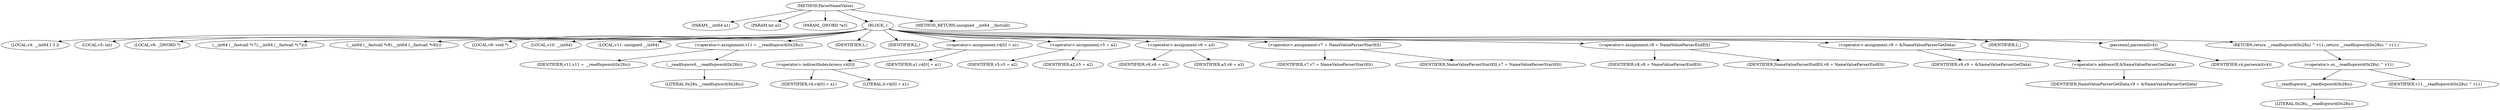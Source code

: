 digraph ParseNameValue {  
"1000109" [label = "(METHOD,ParseNameValue)" ]
"1000110" [label = "(PARAM,__int64 a1)" ]
"1000111" [label = "(PARAM,int a2)" ]
"1000112" [label = "(PARAM,_QWORD *a3)" ]
"1000113" [label = "(BLOCK,,)" ]
"1000114" [label = "(LOCAL,v4: __int64 [ 3 ])" ]
"1000115" [label = "(LOCAL,v5: int)" ]
"1000116" [label = "(LOCAL,v6: _QWORD *)" ]
"1000117" [label = "(__int64 (__fastcall *v7),__int64 (__fastcall *v7)())" ]
"1000118" [label = "(__int64 (__fastcall *v8),__int64 (__fastcall *v8)())" ]
"1000119" [label = "(LOCAL,v9: void *)" ]
"1000120" [label = "(LOCAL,v10: __int64)" ]
"1000121" [label = "(LOCAL,v11: unsigned __int64)" ]
"1000122" [label = "(<operator>.assignment,v11 = __readfsqword(0x28u))" ]
"1000123" [label = "(IDENTIFIER,v11,v11 = __readfsqword(0x28u))" ]
"1000124" [label = "(__readfsqword,__readfsqword(0x28u))" ]
"1000125" [label = "(LITERAL,0x28u,__readfsqword(0x28u))" ]
"1000126" [label = "(IDENTIFIER,L,)" ]
"1000127" [label = "(IDENTIFIER,L,)" ]
"1000128" [label = "(<operator>.assignment,v4[0] = a1)" ]
"1000129" [label = "(<operator>.indirectIndexAccess,v4[0])" ]
"1000130" [label = "(IDENTIFIER,v4,v4[0] = a1)" ]
"1000131" [label = "(LITERAL,0,v4[0] = a1)" ]
"1000132" [label = "(IDENTIFIER,a1,v4[0] = a1)" ]
"1000133" [label = "(<operator>.assignment,v5 = a2)" ]
"1000134" [label = "(IDENTIFIER,v5,v5 = a2)" ]
"1000135" [label = "(IDENTIFIER,a2,v5 = a2)" ]
"1000136" [label = "(<operator>.assignment,v6 = a3)" ]
"1000137" [label = "(IDENTIFIER,v6,v6 = a3)" ]
"1000138" [label = "(IDENTIFIER,a3,v6 = a3)" ]
"1000139" [label = "(<operator>.assignment,v7 = NameValueParserStartElt)" ]
"1000140" [label = "(IDENTIFIER,v7,v7 = NameValueParserStartElt)" ]
"1000141" [label = "(IDENTIFIER,NameValueParserStartElt,v7 = NameValueParserStartElt)" ]
"1000142" [label = "(<operator>.assignment,v8 = NameValueParserEndElt)" ]
"1000143" [label = "(IDENTIFIER,v8,v8 = NameValueParserEndElt)" ]
"1000144" [label = "(IDENTIFIER,NameValueParserEndElt,v8 = NameValueParserEndElt)" ]
"1000145" [label = "(<operator>.assignment,v9 = &NameValueParserGetData)" ]
"1000146" [label = "(IDENTIFIER,v9,v9 = &NameValueParserGetData)" ]
"1000147" [label = "(<operator>.addressOf,&NameValueParserGetData)" ]
"1000148" [label = "(IDENTIFIER,NameValueParserGetData,v9 = &NameValueParserGetData)" ]
"1000149" [label = "(IDENTIFIER,L,)" ]
"1000150" [label = "(parsexml,parsexml(v4))" ]
"1000151" [label = "(IDENTIFIER,v4,parsexml(v4))" ]
"1000152" [label = "(RETURN,return __readfsqword(0x28u) ^ v11;,return __readfsqword(0x28u) ^ v11;)" ]
"1000153" [label = "(<operator>.or,__readfsqword(0x28u) ^ v11)" ]
"1000154" [label = "(__readfsqword,__readfsqword(0x28u))" ]
"1000155" [label = "(LITERAL,0x28u,__readfsqword(0x28u))" ]
"1000156" [label = "(IDENTIFIER,v11,__readfsqword(0x28u) ^ v11)" ]
"1000157" [label = "(METHOD_RETURN,unsigned __int64 __fastcall)" ]
  "1000109" -> "1000110" 
  "1000109" -> "1000111" 
  "1000109" -> "1000112" 
  "1000109" -> "1000113" 
  "1000109" -> "1000157" 
  "1000113" -> "1000114" 
  "1000113" -> "1000115" 
  "1000113" -> "1000116" 
  "1000113" -> "1000117" 
  "1000113" -> "1000118" 
  "1000113" -> "1000119" 
  "1000113" -> "1000120" 
  "1000113" -> "1000121" 
  "1000113" -> "1000122" 
  "1000113" -> "1000126" 
  "1000113" -> "1000127" 
  "1000113" -> "1000128" 
  "1000113" -> "1000133" 
  "1000113" -> "1000136" 
  "1000113" -> "1000139" 
  "1000113" -> "1000142" 
  "1000113" -> "1000145" 
  "1000113" -> "1000149" 
  "1000113" -> "1000150" 
  "1000113" -> "1000152" 
  "1000122" -> "1000123" 
  "1000122" -> "1000124" 
  "1000124" -> "1000125" 
  "1000128" -> "1000129" 
  "1000128" -> "1000132" 
  "1000129" -> "1000130" 
  "1000129" -> "1000131" 
  "1000133" -> "1000134" 
  "1000133" -> "1000135" 
  "1000136" -> "1000137" 
  "1000136" -> "1000138" 
  "1000139" -> "1000140" 
  "1000139" -> "1000141" 
  "1000142" -> "1000143" 
  "1000142" -> "1000144" 
  "1000145" -> "1000146" 
  "1000145" -> "1000147" 
  "1000147" -> "1000148" 
  "1000150" -> "1000151" 
  "1000152" -> "1000153" 
  "1000153" -> "1000154" 
  "1000153" -> "1000156" 
  "1000154" -> "1000155" 
}
